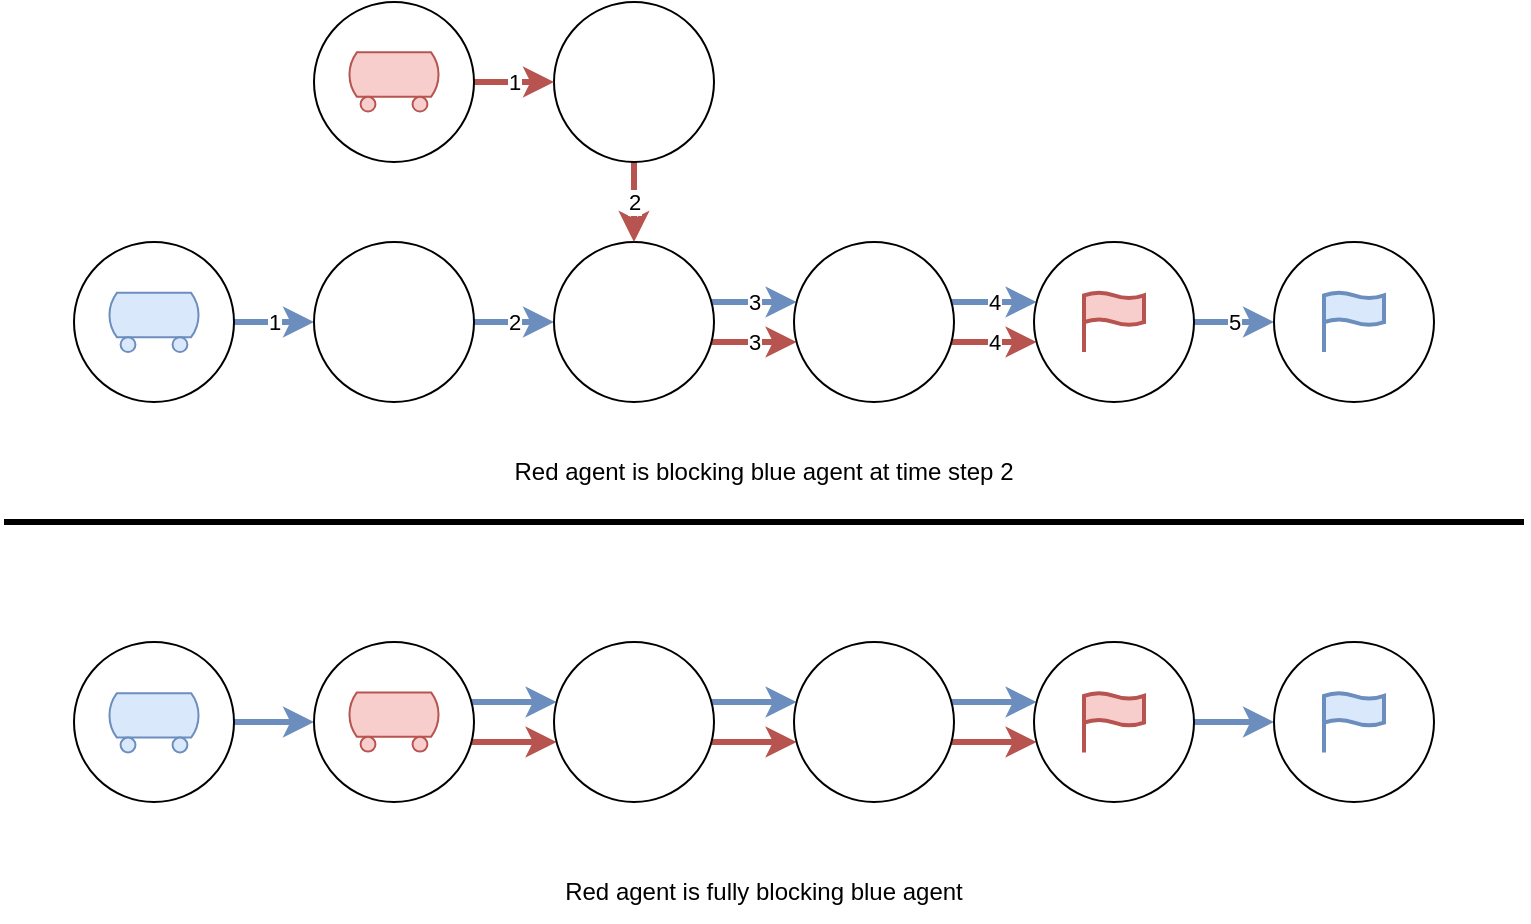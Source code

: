 <mxfile version="20.3.0" type="device"><diagram id="QO3E2bqfXadPOsWoAFcM" name="Page-1"><mxGraphModel dx="1422" dy="2005" grid="1" gridSize="10" guides="1" tooltips="1" connect="1" arrows="1" fold="1" page="1" pageScale="1" pageWidth="850" pageHeight="1100" math="0" shadow="0"><root><mxCell id="0"/><mxCell id="1" parent="0"/><mxCell id="Mu9XdncE5rE30lAWcKzd-47" value="" style="edgeStyle=orthogonalEdgeStyle;rounded=0;orthogonalLoop=1;jettySize=auto;html=1;strokeWidth=3;fillColor=#dae8fc;strokeColor=#6c8ebf;" parent="1" source="Mu9XdncE5rE30lAWcKzd-8" target="Mu9XdncE5rE30lAWcKzd-9" edge="1"><mxGeometry relative="1" as="geometry"/></mxCell><mxCell id="Mu9XdncE5rE30lAWcKzd-8" value="" style="ellipse;whiteSpace=wrap;html=1;aspect=fixed;" parent="1" vertex="1"><mxGeometry x="80" y="200" width="80" height="80" as="geometry"/></mxCell><mxCell id="Mu9XdncE5rE30lAWcKzd-43" value="" style="edgeStyle=orthogonalEdgeStyle;rounded=0;orthogonalLoop=1;jettySize=auto;html=1;strokeWidth=3;fillColor=#dae8fc;strokeColor=#6c8ebf;" parent="1" source="Mu9XdncE5rE30lAWcKzd-9" target="Mu9XdncE5rE30lAWcKzd-10" edge="1"><mxGeometry relative="1" as="geometry"><Array as="points"><mxPoint x="300" y="230"/><mxPoint x="300" y="230"/></Array></mxGeometry></mxCell><mxCell id="Mu9XdncE5rE30lAWcKzd-48" value="" style="edgeStyle=orthogonalEdgeStyle;rounded=0;orthogonalLoop=1;jettySize=auto;html=1;strokeWidth=3;fillColor=#f8cecc;strokeColor=#b85450;" parent="1" source="Mu9XdncE5rE30lAWcKzd-9" target="Mu9XdncE5rE30lAWcKzd-10" edge="1"><mxGeometry relative="1" as="geometry"><Array as="points"><mxPoint x="300" y="250"/><mxPoint x="300" y="250"/></Array></mxGeometry></mxCell><mxCell id="Mu9XdncE5rE30lAWcKzd-9" value="" style="ellipse;whiteSpace=wrap;html=1;aspect=fixed;" parent="1" vertex="1"><mxGeometry x="200" y="200" width="80" height="80" as="geometry"/></mxCell><mxCell id="Mu9XdncE5rE30lAWcKzd-44" value="" style="edgeStyle=orthogonalEdgeStyle;rounded=0;orthogonalLoop=1;jettySize=auto;html=1;strokeWidth=3;fillColor=#dae8fc;strokeColor=#6c8ebf;" parent="1" source="Mu9XdncE5rE30lAWcKzd-10" target="Mu9XdncE5rE30lAWcKzd-12" edge="1"><mxGeometry relative="1" as="geometry"><Array as="points"><mxPoint x="420" y="230"/><mxPoint x="420" y="230"/></Array></mxGeometry></mxCell><mxCell id="Mu9XdncE5rE30lAWcKzd-49" value="" style="edgeStyle=orthogonalEdgeStyle;rounded=0;orthogonalLoop=1;jettySize=auto;html=1;strokeWidth=3;fillColor=#f8cecc;strokeColor=#b85450;" parent="1" source="Mu9XdncE5rE30lAWcKzd-10" target="Mu9XdncE5rE30lAWcKzd-12" edge="1"><mxGeometry relative="1" as="geometry"><Array as="points"><mxPoint x="420" y="250"/><mxPoint x="420" y="250"/></Array></mxGeometry></mxCell><mxCell id="Mu9XdncE5rE30lAWcKzd-10" value="" style="ellipse;whiteSpace=wrap;html=1;aspect=fixed;" parent="1" vertex="1"><mxGeometry x="320" y="200" width="80" height="80" as="geometry"/></mxCell><mxCell id="Mu9XdncE5rE30lAWcKzd-45" value="" style="edgeStyle=orthogonalEdgeStyle;rounded=0;orthogonalLoop=1;jettySize=auto;html=1;strokeWidth=3;fillColor=#dae8fc;strokeColor=#6c8ebf;" parent="1" source="Mu9XdncE5rE30lAWcKzd-12" target="Mu9XdncE5rE30lAWcKzd-14" edge="1"><mxGeometry relative="1" as="geometry"><Array as="points"><mxPoint x="530" y="230"/><mxPoint x="530" y="230"/></Array></mxGeometry></mxCell><mxCell id="Mu9XdncE5rE30lAWcKzd-50" value="" style="edgeStyle=orthogonalEdgeStyle;rounded=0;orthogonalLoop=1;jettySize=auto;html=1;strokeWidth=3;fillColor=#f8cecc;strokeColor=#b85450;" parent="1" source="Mu9XdncE5rE30lAWcKzd-12" target="Mu9XdncE5rE30lAWcKzd-14" edge="1"><mxGeometry relative="1" as="geometry"><Array as="points"><mxPoint x="540" y="250"/><mxPoint x="540" y="250"/></Array></mxGeometry></mxCell><mxCell id="Mu9XdncE5rE30lAWcKzd-12" value="" style="ellipse;whiteSpace=wrap;html=1;aspect=fixed;" parent="1" vertex="1"><mxGeometry x="440" y="200" width="80" height="80" as="geometry"/></mxCell><mxCell id="Mu9XdncE5rE30lAWcKzd-46" value="" style="edgeStyle=orthogonalEdgeStyle;rounded=0;orthogonalLoop=1;jettySize=auto;html=1;strokeWidth=3;fillColor=#dae8fc;strokeColor=#6c8ebf;" parent="1" source="Mu9XdncE5rE30lAWcKzd-14" target="Mu9XdncE5rE30lAWcKzd-42" edge="1"><mxGeometry relative="1" as="geometry"><Array as="points"><mxPoint x="660" y="240"/><mxPoint x="660" y="240"/></Array></mxGeometry></mxCell><mxCell id="Mu9XdncE5rE30lAWcKzd-14" value="" style="ellipse;whiteSpace=wrap;html=1;aspect=fixed;" parent="1" vertex="1"><mxGeometry x="560" y="200" width="80" height="80" as="geometry"/></mxCell><mxCell id="Mu9XdncE5rE30lAWcKzd-42" value="" style="ellipse;whiteSpace=wrap;html=1;aspect=fixed;" parent="1" vertex="1"><mxGeometry x="680" y="200" width="80" height="80" as="geometry"/></mxCell><mxCell id="Mu9XdncE5rE30lAWcKzd-52" value="1" style="edgeStyle=orthogonalEdgeStyle;rounded=0;orthogonalLoop=1;jettySize=auto;html=1;strokeWidth=3;fillColor=#dae8fc;strokeColor=#6c8ebf;" parent="1" source="Mu9XdncE5rE30lAWcKzd-53" target="Mu9XdncE5rE30lAWcKzd-56" edge="1"><mxGeometry relative="1" as="geometry"/></mxCell><mxCell id="Mu9XdncE5rE30lAWcKzd-53" value="" style="ellipse;whiteSpace=wrap;html=1;aspect=fixed;" parent="1" vertex="1"><mxGeometry x="80" width="80" height="80" as="geometry"/></mxCell><mxCell id="Mu9XdncE5rE30lAWcKzd-54" value="2" style="edgeStyle=orthogonalEdgeStyle;rounded=0;orthogonalLoop=1;jettySize=auto;html=1;strokeWidth=3;fillColor=#dae8fc;strokeColor=#6c8ebf;" parent="1" source="Mu9XdncE5rE30lAWcKzd-56" target="Mu9XdncE5rE30lAWcKzd-59" edge="1"><mxGeometry relative="1" as="geometry"><Array as="points"><mxPoint x="290" y="40"/><mxPoint x="290" y="40"/></Array></mxGeometry></mxCell><mxCell id="Mu9XdncE5rE30lAWcKzd-56" value="" style="ellipse;whiteSpace=wrap;html=1;aspect=fixed;" parent="1" vertex="1"><mxGeometry x="200" width="80" height="80" as="geometry"/></mxCell><mxCell id="Mu9XdncE5rE30lAWcKzd-57" value="3" style="edgeStyle=orthogonalEdgeStyle;rounded=0;orthogonalLoop=1;jettySize=auto;html=1;strokeWidth=3;fillColor=#dae8fc;strokeColor=#6c8ebf;" parent="1" source="Mu9XdncE5rE30lAWcKzd-59" target="Mu9XdncE5rE30lAWcKzd-62" edge="1"><mxGeometry relative="1" as="geometry"><Array as="points"><mxPoint x="420" y="30"/><mxPoint x="420" y="30"/></Array></mxGeometry></mxCell><mxCell id="Mu9XdncE5rE30lAWcKzd-58" value="3" style="edgeStyle=orthogonalEdgeStyle;rounded=0;orthogonalLoop=1;jettySize=auto;html=1;strokeWidth=3;fillColor=#f8cecc;strokeColor=#b85450;" parent="1" source="Mu9XdncE5rE30lAWcKzd-59" target="Mu9XdncE5rE30lAWcKzd-62" edge="1"><mxGeometry relative="1" as="geometry"><Array as="points"><mxPoint x="420" y="50"/><mxPoint x="420" y="50"/></Array></mxGeometry></mxCell><mxCell id="Mu9XdncE5rE30lAWcKzd-59" value="" style="ellipse;whiteSpace=wrap;html=1;aspect=fixed;" parent="1" vertex="1"><mxGeometry x="320" width="80" height="80" as="geometry"/></mxCell><mxCell id="Mu9XdncE5rE30lAWcKzd-60" value="4" style="edgeStyle=orthogonalEdgeStyle;rounded=0;orthogonalLoop=1;jettySize=auto;html=1;strokeWidth=3;fillColor=#dae8fc;strokeColor=#6c8ebf;" parent="1" source="Mu9XdncE5rE30lAWcKzd-62" target="Mu9XdncE5rE30lAWcKzd-64" edge="1"><mxGeometry relative="1" as="geometry"><Array as="points"><mxPoint x="530" y="30"/><mxPoint x="530" y="30"/></Array></mxGeometry></mxCell><mxCell id="Mu9XdncE5rE30lAWcKzd-61" value="4" style="edgeStyle=orthogonalEdgeStyle;rounded=0;orthogonalLoop=1;jettySize=auto;html=1;strokeWidth=3;fillColor=#f8cecc;strokeColor=#b85450;" parent="1" source="Mu9XdncE5rE30lAWcKzd-62" target="Mu9XdncE5rE30lAWcKzd-64" edge="1"><mxGeometry relative="1" as="geometry"><Array as="points"><mxPoint x="540" y="50"/><mxPoint x="540" y="50"/></Array></mxGeometry></mxCell><mxCell id="Mu9XdncE5rE30lAWcKzd-62" value="" style="ellipse;whiteSpace=wrap;html=1;aspect=fixed;" parent="1" vertex="1"><mxGeometry x="440" width="80" height="80" as="geometry"/></mxCell><mxCell id="Mu9XdncE5rE30lAWcKzd-63" value="5" style="edgeStyle=orthogonalEdgeStyle;rounded=0;orthogonalLoop=1;jettySize=auto;html=1;strokeWidth=3;fillColor=#dae8fc;strokeColor=#6c8ebf;" parent="1" source="Mu9XdncE5rE30lAWcKzd-64" target="Mu9XdncE5rE30lAWcKzd-65" edge="1"><mxGeometry relative="1" as="geometry"><Array as="points"><mxPoint x="660" y="40"/><mxPoint x="660" y="40"/></Array></mxGeometry></mxCell><mxCell id="Mu9XdncE5rE30lAWcKzd-64" value="" style="ellipse;whiteSpace=wrap;html=1;aspect=fixed;" parent="1" vertex="1"><mxGeometry x="560" width="80" height="80" as="geometry"/></mxCell><mxCell id="Mu9XdncE5rE30lAWcKzd-65" value="" style="ellipse;whiteSpace=wrap;html=1;aspect=fixed;" parent="1" vertex="1"><mxGeometry x="680" width="80" height="80" as="geometry"/></mxCell><mxCell id="Mu9XdncE5rE30lAWcKzd-66" value="" style="endArrow=none;html=1;rounded=0;strokeWidth=3;" parent="1" edge="1"><mxGeometry width="50" height="50" relative="1" as="geometry"><mxPoint x="45" y="140" as="sourcePoint"/><mxPoint x="805" y="140" as="targetPoint"/></mxGeometry></mxCell><mxCell id="K-YB_KJQaQzQUBwZ-aw0-1" value="" style="verticalLabelPosition=bottom;outlineConnect=0;align=center;dashed=0;html=1;verticalAlign=top;shape=mxgraph.pid.misc.tank_car,_tank_wagon;fillColor=#f8cecc;strokeColor=#b85450;" parent="1" vertex="1"><mxGeometry x="216.5" y="225.2" width="47" height="29.61" as="geometry"/></mxCell><mxCell id="K-YB_KJQaQzQUBwZ-aw0-2" value="" style="html=1;verticalLabelPosition=bottom;align=center;labelBackgroundColor=#ffffff;verticalAlign=top;strokeWidth=2;strokeColor=#b85450;shadow=0;dashed=0;shape=mxgraph.ios7.icons.flag;fillColor=#f8cecc;" parent="1" vertex="1"><mxGeometry x="585" y="225.2" width="30" height="30" as="geometry"/></mxCell><mxCell id="K-YB_KJQaQzQUBwZ-aw0-3" value="" style="html=1;verticalLabelPosition=bottom;align=center;labelBackgroundColor=#ffffff;verticalAlign=top;strokeWidth=2;strokeColor=#6c8ebf;shadow=0;dashed=0;shape=mxgraph.ios7.icons.flag;fillColor=#dae8fc;" parent="1" vertex="1"><mxGeometry x="705" y="225.2" width="30" height="30" as="geometry"/></mxCell><mxCell id="K-YB_KJQaQzQUBwZ-aw0-4" value="" style="verticalLabelPosition=bottom;outlineConnect=0;align=center;dashed=0;html=1;verticalAlign=top;shape=mxgraph.pid.misc.tank_car,_tank_wagon;fillColor=#dae8fc;strokeColor=#6c8ebf;" parent="1" vertex="1"><mxGeometry x="96.5" y="225.59" width="47" height="29.61" as="geometry"/></mxCell><mxCell id="K-YB_KJQaQzQUBwZ-aw0-5" value="" style="html=1;verticalLabelPosition=bottom;align=center;labelBackgroundColor=#ffffff;verticalAlign=top;strokeWidth=2;strokeColor=#6c8ebf;shadow=0;dashed=0;shape=mxgraph.ios7.icons.flag;fillColor=#dae8fc;" parent="1" vertex="1"><mxGeometry x="705" y="25" width="30" height="30" as="geometry"/></mxCell><mxCell id="K-YB_KJQaQzQUBwZ-aw0-6" value="" style="html=1;verticalLabelPosition=bottom;align=center;labelBackgroundColor=#ffffff;verticalAlign=top;strokeWidth=2;strokeColor=#b85450;shadow=0;dashed=0;shape=mxgraph.ios7.icons.flag;fillColor=#f8cecc;" parent="1" vertex="1"><mxGeometry x="585" y="25" width="30" height="30" as="geometry"/></mxCell><mxCell id="K-YB_KJQaQzQUBwZ-aw0-7" value="" style="verticalLabelPosition=bottom;outlineConnect=0;align=center;dashed=0;html=1;verticalAlign=top;shape=mxgraph.pid.misc.tank_car,_tank_wagon;fillColor=#f8cecc;strokeColor=#b85450;" parent="1" vertex="1"><mxGeometry x="336.5" y="-94.81" width="47" height="29.61" as="geometry"/></mxCell><mxCell id="K-YB_KJQaQzQUBwZ-aw0-8" value="" style="verticalLabelPosition=bottom;outlineConnect=0;align=center;dashed=0;html=1;verticalAlign=top;shape=mxgraph.pid.misc.tank_car,_tank_wagon;fillColor=#dae8fc;strokeColor=#6c8ebf;" parent="1" vertex="1"><mxGeometry x="96.5" y="25.39" width="47" height="29.61" as="geometry"/></mxCell><mxCell id="JYD62N-isPptJfkcLbhu-3" value="2" style="edgeStyle=orthogonalEdgeStyle;rounded=0;orthogonalLoop=1;jettySize=auto;html=1;strokeWidth=3;fillColor=#f8cecc;strokeColor=#b85450;" edge="1" parent="1" source="JYD62N-isPptJfkcLbhu-1" target="Mu9XdncE5rE30lAWcKzd-59"><mxGeometry relative="1" as="geometry"/></mxCell><mxCell id="JYD62N-isPptJfkcLbhu-1" value="" style="ellipse;whiteSpace=wrap;html=1;aspect=fixed;" vertex="1" parent="1"><mxGeometry x="320" y="-120" width="80" height="80" as="geometry"/></mxCell><mxCell id="JYD62N-isPptJfkcLbhu-5" value="Red agent is blocking blue agent at time step 2" style="text;html=1;strokeColor=none;fillColor=none;align=center;verticalAlign=middle;whiteSpace=wrap;rounded=0;" vertex="1" parent="1"><mxGeometry x="210" y="100" width="430" height="30" as="geometry"/></mxCell><mxCell id="JYD62N-isPptJfkcLbhu-9" value="1" style="edgeStyle=orthogonalEdgeStyle;rounded=0;orthogonalLoop=1;jettySize=auto;html=1;strokeWidth=3;fillColor=#f8cecc;strokeColor=#b85450;" edge="1" parent="1" source="JYD62N-isPptJfkcLbhu-6" target="JYD62N-isPptJfkcLbhu-1"><mxGeometry relative="1" as="geometry"/></mxCell><mxCell id="JYD62N-isPptJfkcLbhu-6" value="" style="ellipse;whiteSpace=wrap;html=1;aspect=fixed;" vertex="1" parent="1"><mxGeometry x="200" y="-120" width="80" height="80" as="geometry"/></mxCell><mxCell id="JYD62N-isPptJfkcLbhu-7" value="" style="verticalLabelPosition=bottom;outlineConnect=0;align=center;dashed=0;html=1;verticalAlign=top;shape=mxgraph.pid.misc.tank_car,_tank_wagon;fillColor=#f8cecc;strokeColor=#b85450;" vertex="1" parent="1"><mxGeometry x="216.5" y="-94.82" width="47" height="29.61" as="geometry"/></mxCell><mxCell id="JYD62N-isPptJfkcLbhu-10" value="Red agent is fully blocking blue agent" style="text;html=1;strokeColor=none;fillColor=none;align=center;verticalAlign=middle;whiteSpace=wrap;rounded=0;" vertex="1" parent="1"><mxGeometry x="210" y="310" width="430" height="30" as="geometry"/></mxCell></root></mxGraphModel></diagram></mxfile>